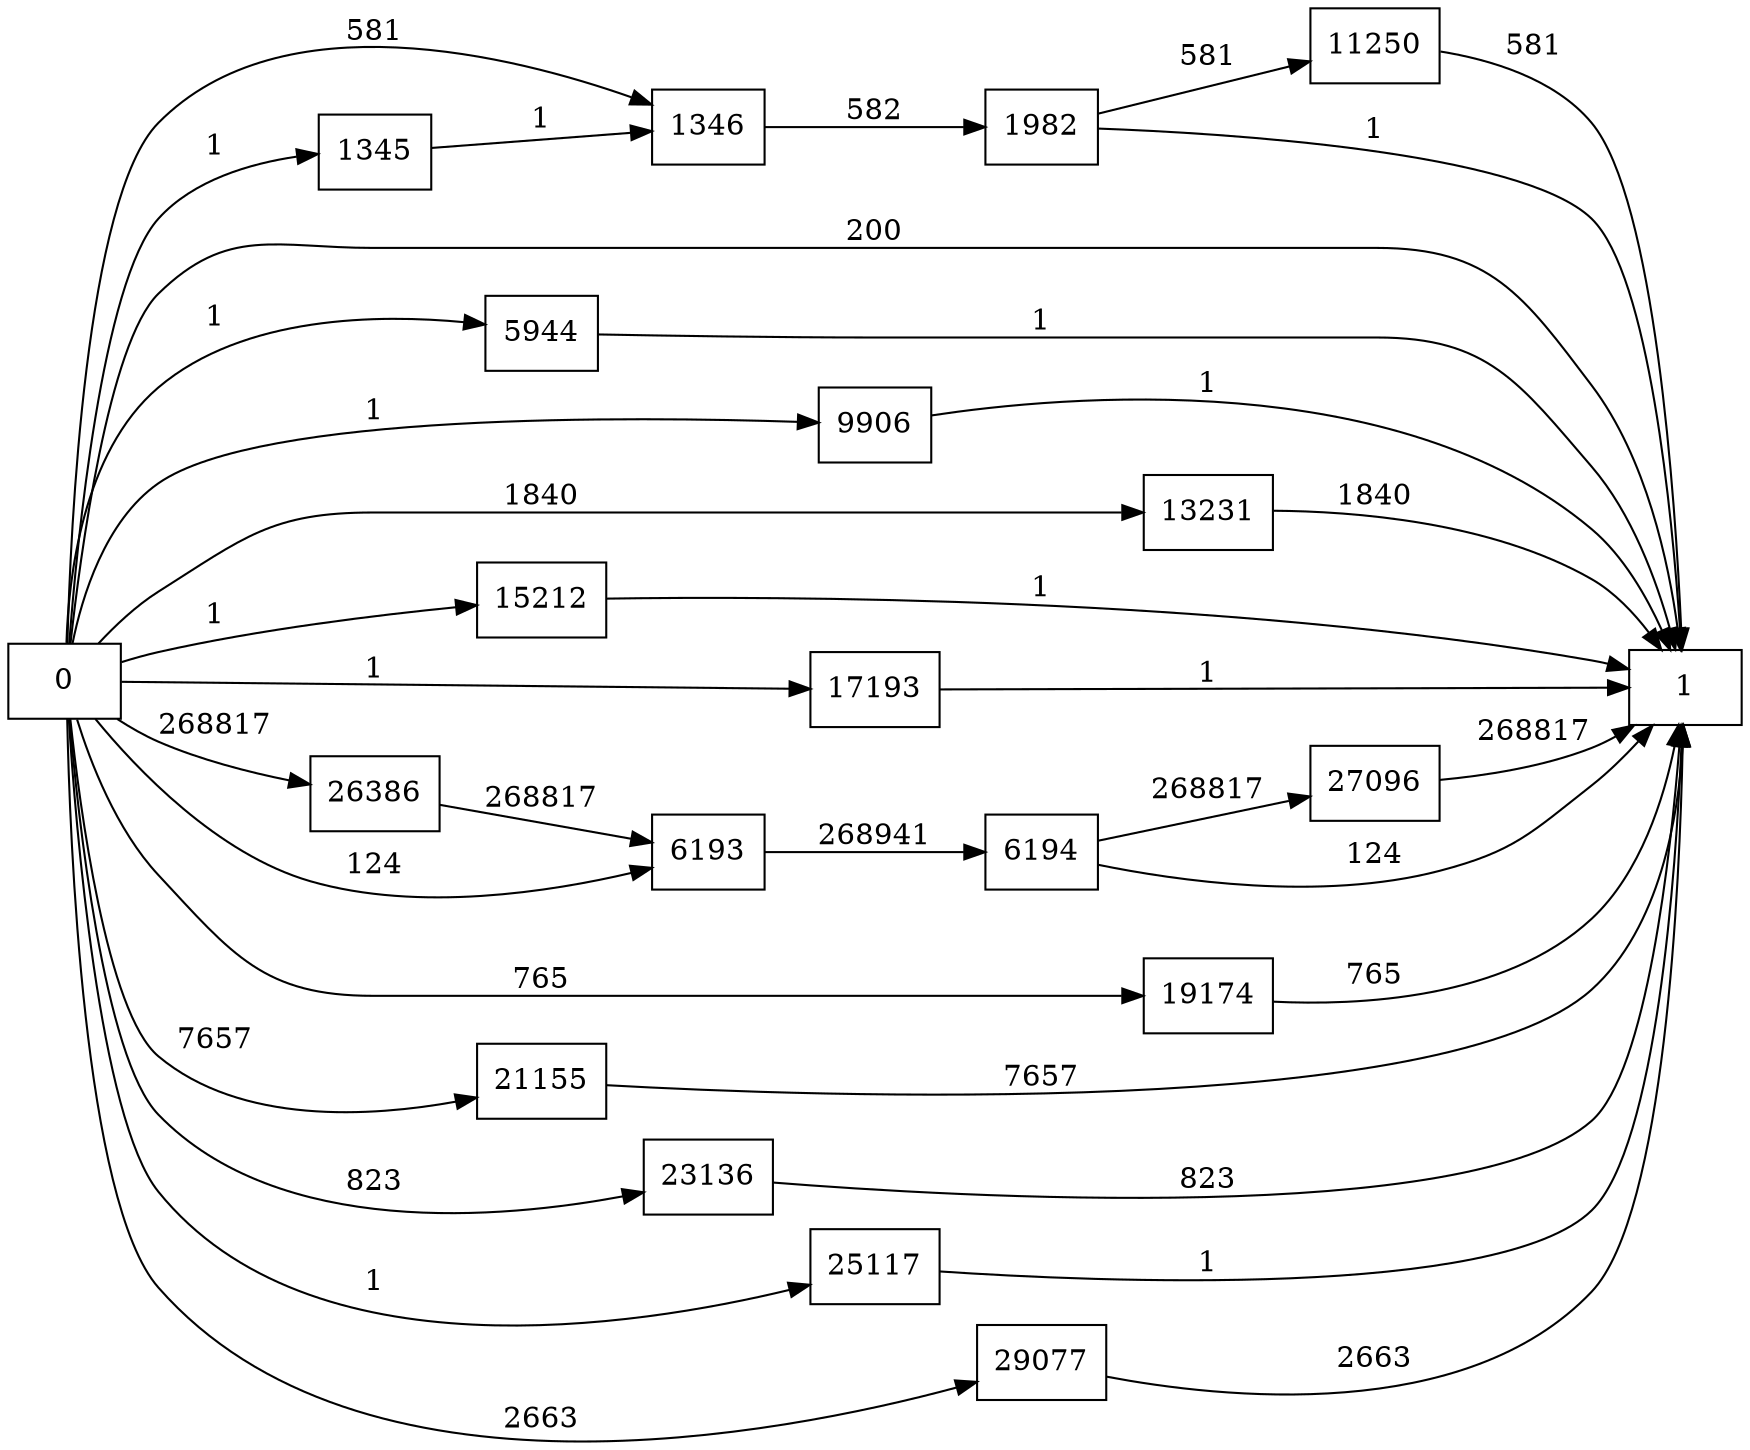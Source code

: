 digraph {
	graph [rankdir=LR]
	node [shape=rectangle]
	1345 -> 1346 [label=1]
	1346 -> 1982 [label=582]
	1982 -> 1 [label=1]
	1982 -> 11250 [label=581]
	5944 -> 1 [label=1]
	6193 -> 6194 [label=268941]
	6194 -> 1 [label=124]
	6194 -> 27096 [label=268817]
	9906 -> 1 [label=1]
	11250 -> 1 [label=581]
	13231 -> 1 [label=1840]
	15212 -> 1 [label=1]
	17193 -> 1 [label=1]
	19174 -> 1 [label=765]
	21155 -> 1 [label=7657]
	23136 -> 1 [label=823]
	25117 -> 1 [label=1]
	26386 -> 6193 [label=268817]
	27096 -> 1 [label=268817]
	29077 -> 1 [label=2663]
	0 -> 1346 [label=581]
	0 -> 1345 [label=1]
	0 -> 1 [label=200]
	0 -> 5944 [label=1]
	0 -> 6193 [label=124]
	0 -> 9906 [label=1]
	0 -> 13231 [label=1840]
	0 -> 15212 [label=1]
	0 -> 17193 [label=1]
	0 -> 19174 [label=765]
	0 -> 21155 [label=7657]
	0 -> 23136 [label=823]
	0 -> 25117 [label=1]
	0 -> 26386 [label=268817]
	0 -> 29077 [label=2663]
}

